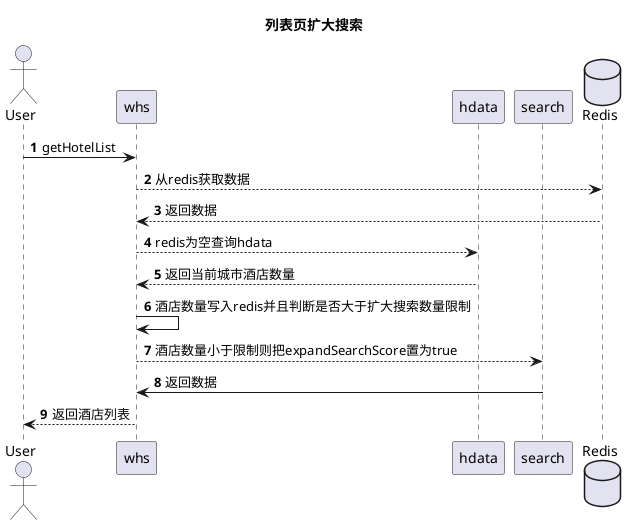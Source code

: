 @startuml
title 列表页扩大搜索
actor User as user

participant "whs" as whs
participant "hdata" as hdata
participant "search" as search
database "Redis" as redis

autonumber
user-> whs:getHotelList
whs--> redis: 从redis获取数据
redis--> whs:返回数据
whs-->hdata:redis为空查询hdata
hdata-->whs:返回当前城市酒店数量
whs->whs:酒店数量写入redis并且判断是否大于扩大搜索数量限制
whs-->search:酒店数量小于限制则把expandSearchScore置为true
search->whs:返回数据
whs-->user:返回酒店列表
@enduml